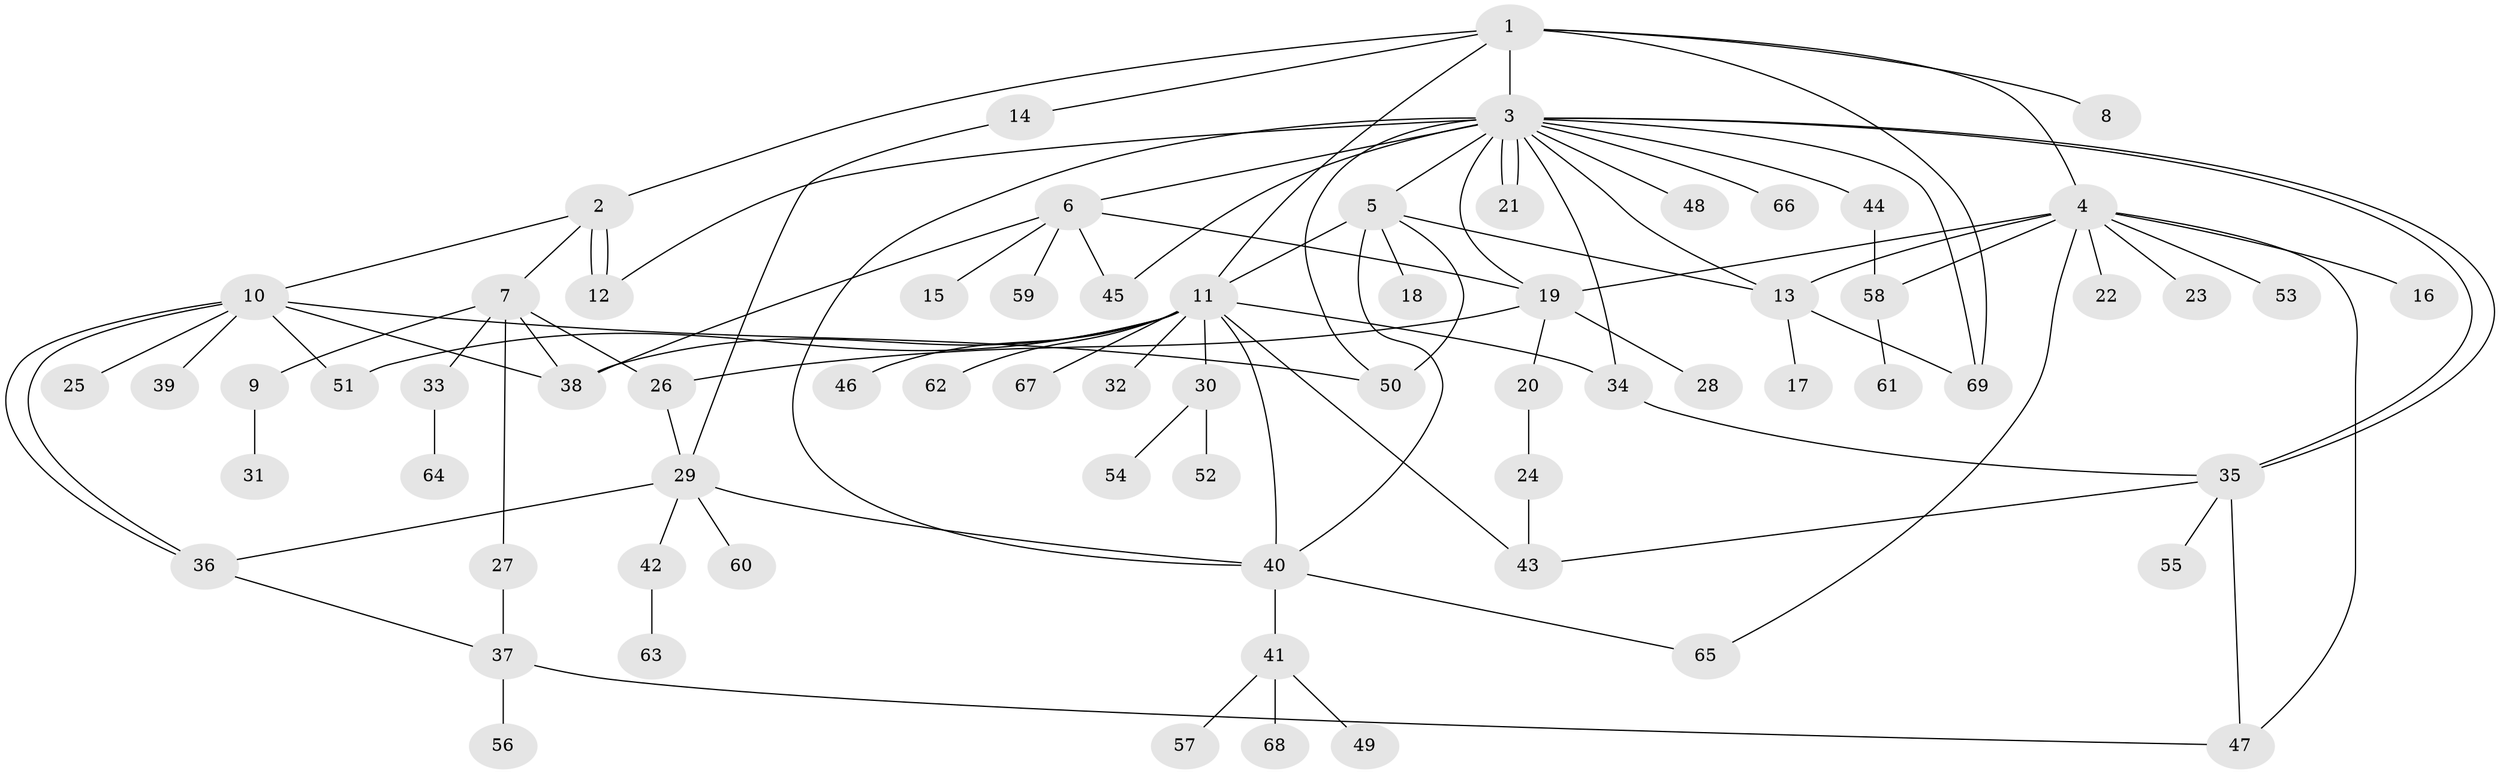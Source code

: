 // coarse degree distribution, {1: 0.7407407407407407, 2: 0.07407407407407407, 6: 0.037037037037037035, 5: 0.037037037037037035, 9: 0.037037037037037035, 10: 0.037037037037037035, 8: 0.037037037037037035}
// Generated by graph-tools (version 1.1) at 2025/50/03/04/25 21:50:27]
// undirected, 69 vertices, 102 edges
graph export_dot {
graph [start="1"]
  node [color=gray90,style=filled];
  1;
  2;
  3;
  4;
  5;
  6;
  7;
  8;
  9;
  10;
  11;
  12;
  13;
  14;
  15;
  16;
  17;
  18;
  19;
  20;
  21;
  22;
  23;
  24;
  25;
  26;
  27;
  28;
  29;
  30;
  31;
  32;
  33;
  34;
  35;
  36;
  37;
  38;
  39;
  40;
  41;
  42;
  43;
  44;
  45;
  46;
  47;
  48;
  49;
  50;
  51;
  52;
  53;
  54;
  55;
  56;
  57;
  58;
  59;
  60;
  61;
  62;
  63;
  64;
  65;
  66;
  67;
  68;
  69;
  1 -- 2;
  1 -- 3;
  1 -- 4;
  1 -- 8;
  1 -- 11;
  1 -- 14;
  1 -- 69;
  2 -- 7;
  2 -- 10;
  2 -- 12;
  2 -- 12;
  3 -- 5;
  3 -- 6;
  3 -- 12;
  3 -- 13;
  3 -- 19;
  3 -- 21;
  3 -- 21;
  3 -- 34;
  3 -- 35;
  3 -- 35;
  3 -- 40;
  3 -- 44;
  3 -- 45;
  3 -- 48;
  3 -- 50;
  3 -- 66;
  3 -- 69;
  4 -- 13;
  4 -- 16;
  4 -- 19;
  4 -- 22;
  4 -- 23;
  4 -- 47;
  4 -- 53;
  4 -- 58;
  4 -- 65;
  5 -- 11;
  5 -- 13;
  5 -- 18;
  5 -- 40;
  5 -- 50;
  6 -- 15;
  6 -- 19;
  6 -- 38;
  6 -- 45;
  6 -- 59;
  7 -- 9;
  7 -- 26;
  7 -- 27;
  7 -- 33;
  7 -- 38;
  9 -- 31;
  10 -- 25;
  10 -- 36;
  10 -- 36;
  10 -- 38;
  10 -- 39;
  10 -- 50;
  10 -- 51;
  11 -- 30;
  11 -- 32;
  11 -- 34;
  11 -- 38;
  11 -- 40;
  11 -- 43;
  11 -- 46;
  11 -- 51;
  11 -- 62;
  11 -- 67;
  13 -- 17;
  13 -- 69;
  14 -- 29;
  19 -- 20;
  19 -- 26;
  19 -- 28;
  20 -- 24;
  24 -- 43;
  26 -- 29;
  27 -- 37;
  29 -- 36;
  29 -- 40;
  29 -- 42;
  29 -- 60;
  30 -- 52;
  30 -- 54;
  33 -- 64;
  34 -- 35;
  35 -- 43;
  35 -- 47;
  35 -- 55;
  36 -- 37;
  37 -- 47;
  37 -- 56;
  40 -- 41;
  40 -- 65;
  41 -- 49;
  41 -- 57;
  41 -- 68;
  42 -- 63;
  44 -- 58;
  58 -- 61;
}
